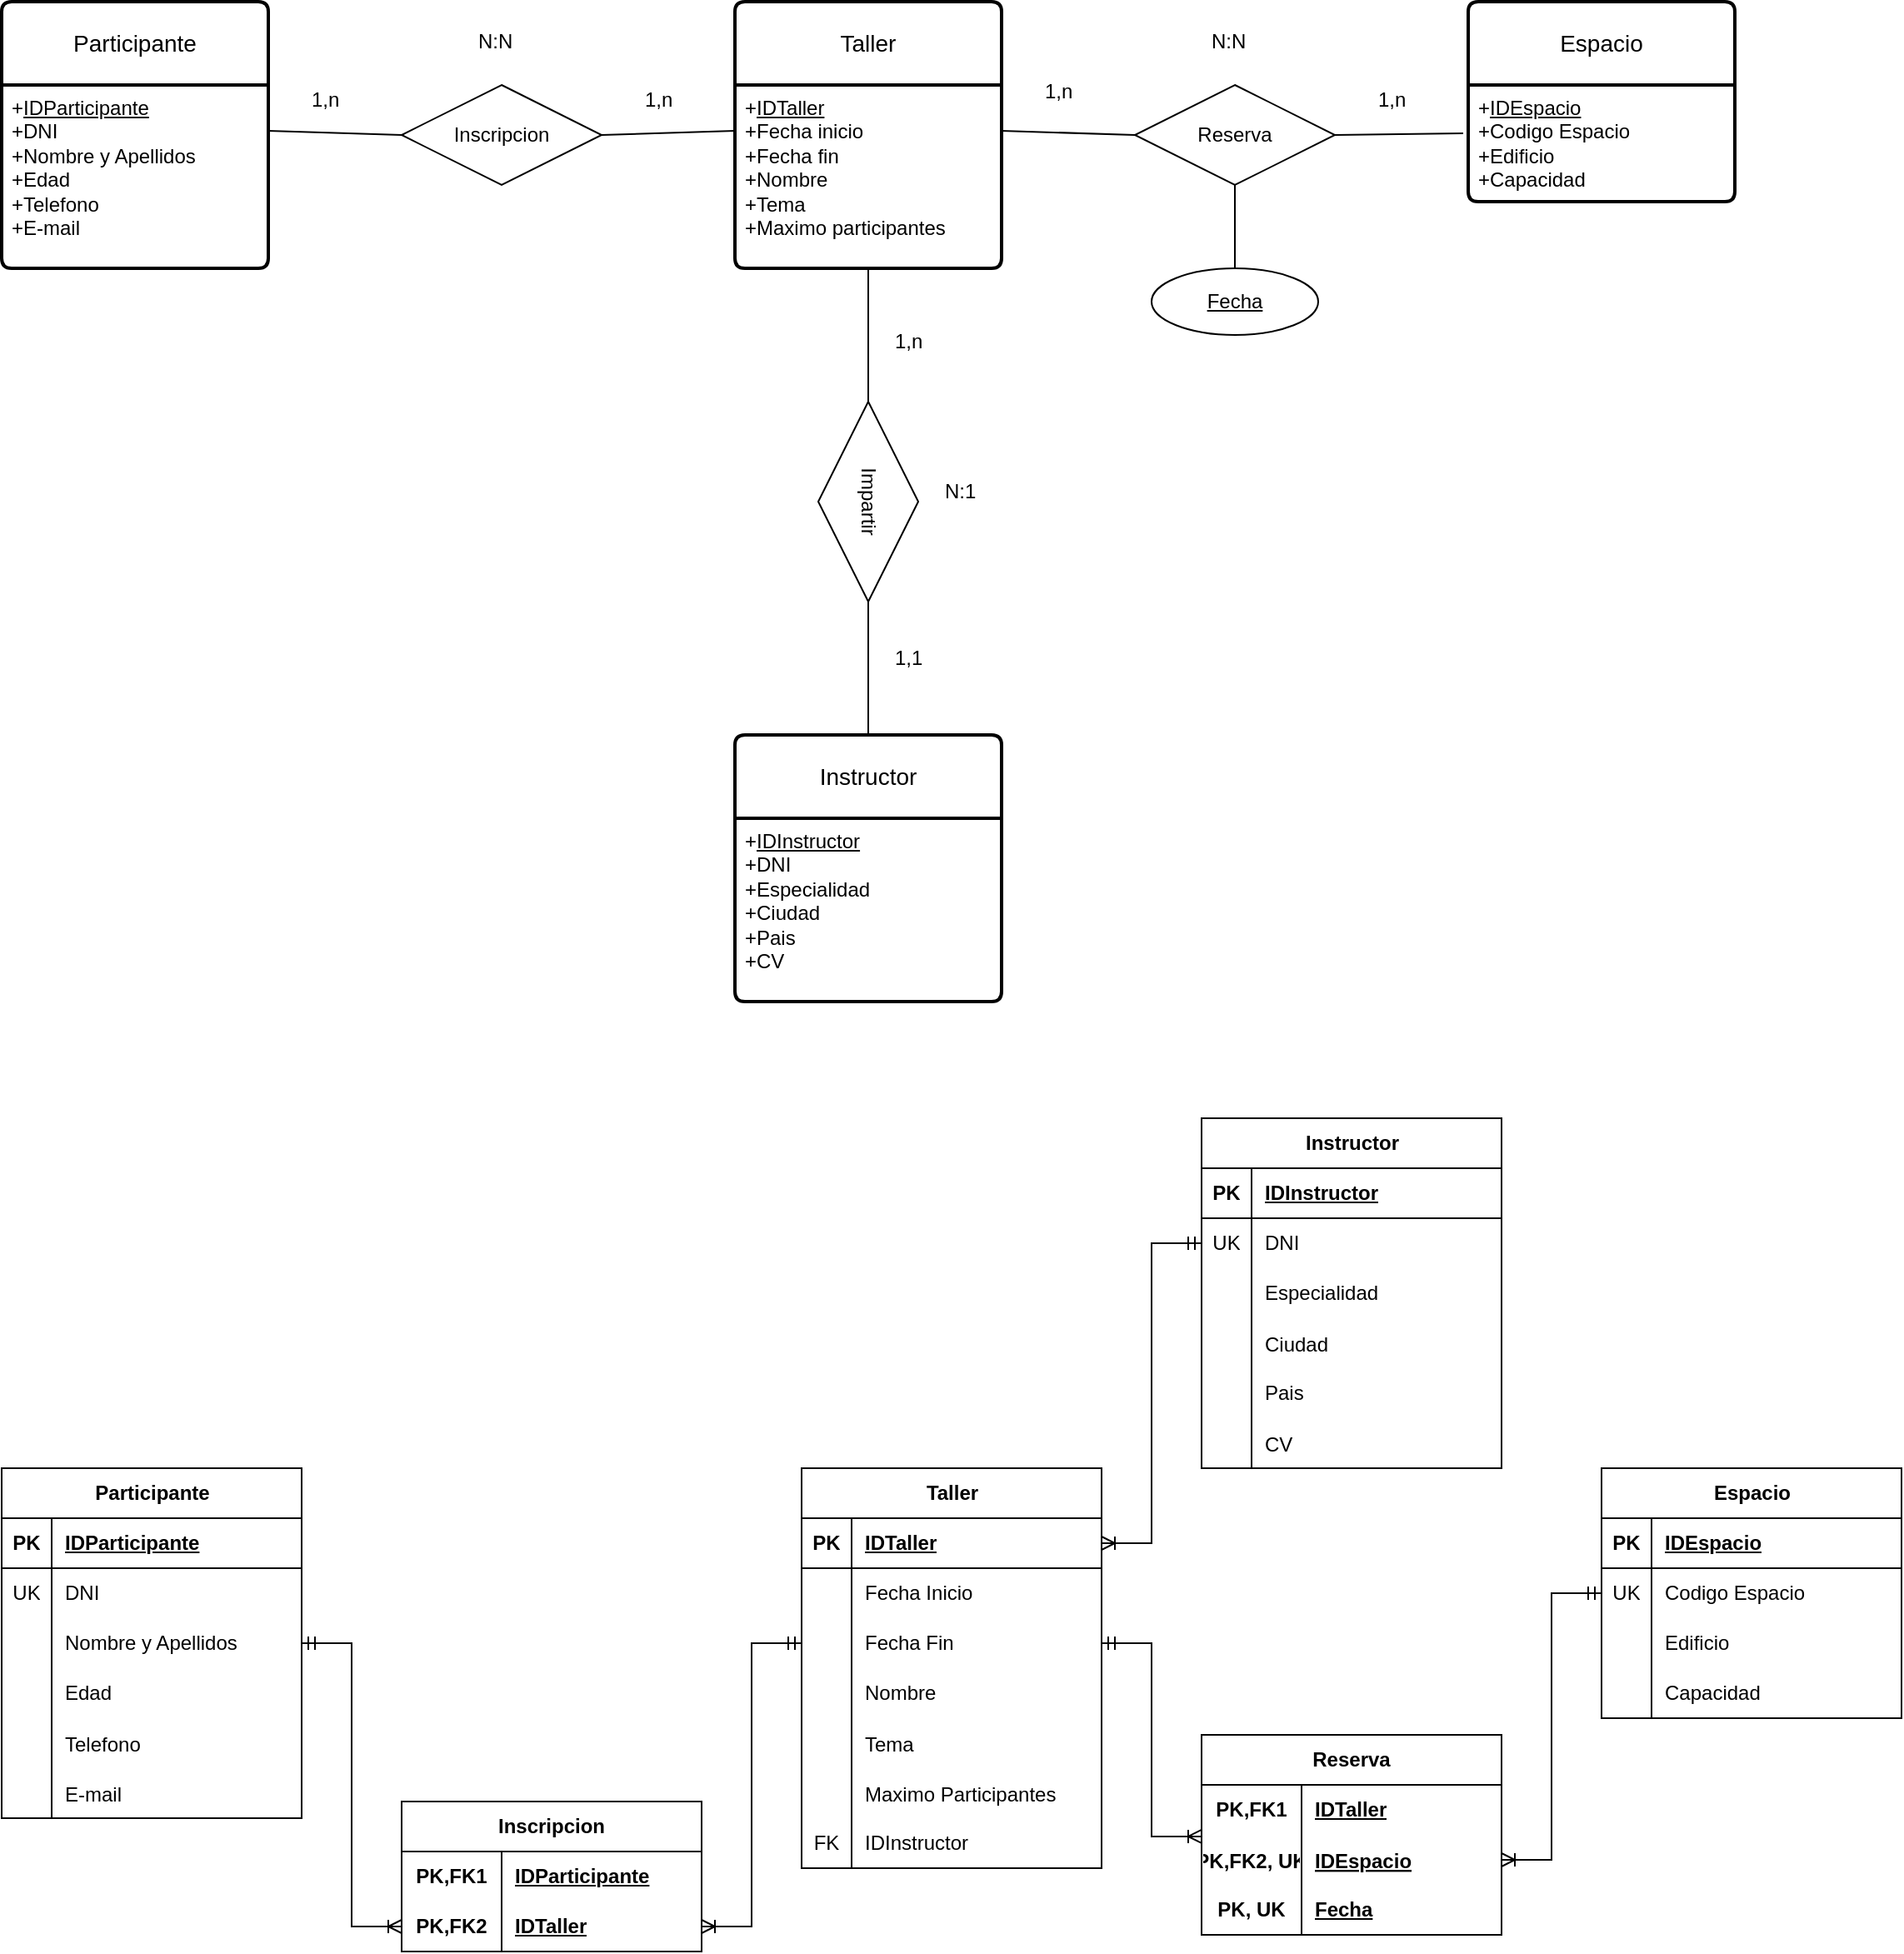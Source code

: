 <mxfile version="24.2.2" type="google">
  <diagram id="R2lEEEUBdFMjLlhIrx00" name="Page-1">
    <mxGraphModel grid="1" page="1" gridSize="10" guides="1" tooltips="1" connect="1" arrows="1" fold="1" pageScale="1" pageWidth="850" pageHeight="1100" math="0" shadow="0" extFonts="Permanent Marker^https://fonts.googleapis.com/css?family=Permanent+Marker">
      <root>
        <mxCell id="0" />
        <mxCell id="1" parent="0" />
        <mxCell id="FMctYw6-UBwuy5Pz4P5R-1" value="Taller" style="swimlane;childLayout=stackLayout;horizontal=1;startSize=50;horizontalStack=0;rounded=1;fontSize=14;fontStyle=0;strokeWidth=2;resizeParent=0;resizeLast=1;shadow=0;dashed=0;align=center;arcSize=4;whiteSpace=wrap;html=1;" vertex="1" parent="1">
          <mxGeometry x="480" y="40" width="160" height="160" as="geometry" />
        </mxCell>
        <mxCell id="FMctYw6-UBwuy5Pz4P5R-2" value="&lt;div&gt;+&lt;u&gt;IDTaller&lt;/u&gt;&lt;/div&gt;+Fecha inicio&lt;br&gt;+Fecha fin&lt;br&gt;+Nombre&lt;div&gt;+Tema&lt;/div&gt;&lt;div&gt;+Maximo participantes&lt;/div&gt;" style="align=left;strokeColor=none;fillColor=none;spacingLeft=4;fontSize=12;verticalAlign=top;resizable=0;rotatable=0;part=1;html=1;" vertex="1" parent="FMctYw6-UBwuy5Pz4P5R-1">
          <mxGeometry y="50" width="160" height="110" as="geometry" />
        </mxCell>
        <mxCell id="FMctYw6-UBwuy5Pz4P5R-3" value="Participante" style="swimlane;childLayout=stackLayout;horizontal=1;startSize=50;horizontalStack=0;rounded=1;fontSize=14;fontStyle=0;strokeWidth=2;resizeParent=0;resizeLast=1;shadow=0;dashed=0;align=center;arcSize=4;whiteSpace=wrap;html=1;" vertex="1" parent="1">
          <mxGeometry x="40" y="40" width="160" height="160" as="geometry" />
        </mxCell>
        <mxCell id="FMctYw6-UBwuy5Pz4P5R-4" value="+&lt;u&gt;IDParticipante&lt;/u&gt;&lt;br&gt;+DNI&lt;br&gt;+Nombre y Apellidos&lt;div&gt;+Edad&lt;/div&gt;&lt;div&gt;+Telefono&lt;/div&gt;&lt;div&gt;+E-mail&lt;/div&gt;" style="align=left;strokeColor=none;fillColor=none;spacingLeft=4;fontSize=12;verticalAlign=top;resizable=0;rotatable=0;part=1;html=1;" vertex="1" parent="FMctYw6-UBwuy5Pz4P5R-3">
          <mxGeometry y="50" width="160" height="110" as="geometry" />
        </mxCell>
        <mxCell id="FMctYw6-UBwuy5Pz4P5R-6" value="Instructor" style="swimlane;childLayout=stackLayout;horizontal=1;startSize=50;horizontalStack=0;rounded=1;fontSize=14;fontStyle=0;strokeWidth=2;resizeParent=0;resizeLast=1;shadow=0;dashed=0;align=center;arcSize=4;whiteSpace=wrap;html=1;" vertex="1" parent="1">
          <mxGeometry x="480" y="480" width="160" height="160" as="geometry" />
        </mxCell>
        <mxCell id="FMctYw6-UBwuy5Pz4P5R-7" value="+&lt;u&gt;IDInstructor&lt;/u&gt;&lt;br&gt;+DNI&lt;br&gt;+Especialidad&lt;div&gt;+Ciudad&lt;/div&gt;&lt;div&gt;+Pais&lt;/div&gt;&lt;div&gt;+CV&lt;/div&gt;" style="align=left;strokeColor=none;fillColor=none;spacingLeft=4;fontSize=12;verticalAlign=top;resizable=0;rotatable=0;part=1;html=1;" vertex="1" parent="FMctYw6-UBwuy5Pz4P5R-6">
          <mxGeometry y="50" width="160" height="110" as="geometry" />
        </mxCell>
        <mxCell id="zanB7MpajnfHmpKxGt8B-1" value="Espacio" style="swimlane;childLayout=stackLayout;horizontal=1;startSize=50;horizontalStack=0;rounded=1;fontSize=14;fontStyle=0;strokeWidth=2;resizeParent=0;resizeLast=1;shadow=0;dashed=0;align=center;arcSize=4;whiteSpace=wrap;html=1;" vertex="1" parent="1">
          <mxGeometry x="920" y="40" width="160" height="120" as="geometry" />
        </mxCell>
        <mxCell id="zanB7MpajnfHmpKxGt8B-2" value="+&lt;u&gt;IDEspacio&lt;/u&gt;&lt;br&gt;+Codigo Espacio&lt;br&gt;+Edificio&lt;div&gt;+Capacidad&lt;/div&gt;" style="align=left;strokeColor=none;fillColor=none;spacingLeft=4;fontSize=12;verticalAlign=top;resizable=0;rotatable=0;part=1;html=1;" vertex="1" parent="zanB7MpajnfHmpKxGt8B-1">
          <mxGeometry y="50" width="160" height="70" as="geometry" />
        </mxCell>
        <mxCell id="zanB7MpajnfHmpKxGt8B-3" value="Inscripcion" style="shape=rhombus;perimeter=rhombusPerimeter;whiteSpace=wrap;html=1;align=center;" vertex="1" parent="1">
          <mxGeometry x="280" y="90" width="120" height="60" as="geometry" />
        </mxCell>
        <mxCell id="zanB7MpajnfHmpKxGt8B-4" value="" style="endArrow=none;html=1;rounded=0;entryX=0;entryY=0.5;entryDx=0;entryDy=0;exitX=1;exitY=0.25;exitDx=0;exitDy=0;" edge="1" parent="1" source="FMctYw6-UBwuy5Pz4P5R-4" target="zanB7MpajnfHmpKxGt8B-3">
          <mxGeometry relative="1" as="geometry">
            <mxPoint x="220" y="120" as="sourcePoint" />
            <mxPoint x="260" y="120" as="targetPoint" />
          </mxGeometry>
        </mxCell>
        <mxCell id="zanB7MpajnfHmpKxGt8B-5" value="" style="endArrow=none;html=1;rounded=0;entryX=0;entryY=0.25;entryDx=0;entryDy=0;" edge="1" parent="1" target="FMctYw6-UBwuy5Pz4P5R-2">
          <mxGeometry relative="1" as="geometry">
            <mxPoint x="400" y="120" as="sourcePoint" />
            <mxPoint x="560" y="120" as="targetPoint" />
          </mxGeometry>
        </mxCell>
        <mxCell id="zanB7MpajnfHmpKxGt8B-6" value="1,n" style="text;strokeColor=none;fillColor=none;spacingLeft=4;spacingRight=4;overflow=hidden;rotatable=0;points=[[0,0.5],[1,0.5]];portConstraint=eastwest;fontSize=12;whiteSpace=wrap;html=1;" vertex="1" parent="1">
          <mxGeometry x="220" y="85" width="40" height="30" as="geometry" />
        </mxCell>
        <mxCell id="zanB7MpajnfHmpKxGt8B-7" value="1,n" style="text;strokeColor=none;fillColor=none;spacingLeft=4;spacingRight=4;overflow=hidden;rotatable=0;points=[[0,0.5],[1,0.5]];portConstraint=eastwest;fontSize=12;whiteSpace=wrap;html=1;" vertex="1" parent="1">
          <mxGeometry x="420" y="85" width="40" height="30" as="geometry" />
        </mxCell>
        <mxCell id="zanB7MpajnfHmpKxGt8B-8" value="N:N" style="text;strokeColor=none;fillColor=none;spacingLeft=4;spacingRight=4;overflow=hidden;rotatable=0;points=[[0,0.5],[1,0.5]];portConstraint=eastwest;fontSize=12;whiteSpace=wrap;html=1;" vertex="1" parent="1">
          <mxGeometry x="320" y="50" width="40" height="30" as="geometry" />
        </mxCell>
        <mxCell id="zanB7MpajnfHmpKxGt8B-9" value="Reserva" style="shape=rhombus;perimeter=rhombusPerimeter;whiteSpace=wrap;html=1;align=center;" vertex="1" parent="1">
          <mxGeometry x="720" y="90" width="120" height="60" as="geometry" />
        </mxCell>
        <mxCell id="zanB7MpajnfHmpKxGt8B-10" value="" style="endArrow=none;html=1;rounded=0;entryX=0;entryY=0.5;entryDx=0;entryDy=0;exitX=1;exitY=0.25;exitDx=0;exitDy=0;" edge="1" parent="1" source="FMctYw6-UBwuy5Pz4P5R-2" target="zanB7MpajnfHmpKxGt8B-9">
          <mxGeometry relative="1" as="geometry">
            <mxPoint x="670" y="120" as="sourcePoint" />
            <mxPoint x="700" y="120" as="targetPoint" />
          </mxGeometry>
        </mxCell>
        <mxCell id="zanB7MpajnfHmpKxGt8B-11" value="" style="endArrow=none;html=1;rounded=0;exitX=1;exitY=0.5;exitDx=0;exitDy=0;entryX=-0.019;entryY=0.414;entryDx=0;entryDy=0;entryPerimeter=0;" edge="1" parent="1" source="zanB7MpajnfHmpKxGt8B-9" target="zanB7MpajnfHmpKxGt8B-2">
          <mxGeometry relative="1" as="geometry">
            <mxPoint x="860" y="130" as="sourcePoint" />
            <mxPoint x="910" y="120" as="targetPoint" />
          </mxGeometry>
        </mxCell>
        <mxCell id="zanB7MpajnfHmpKxGt8B-12" value="1,n" style="text;strokeColor=none;fillColor=none;spacingLeft=4;spacingRight=4;overflow=hidden;rotatable=0;points=[[0,0.5],[1,0.5]];portConstraint=eastwest;fontSize=12;whiteSpace=wrap;html=1;" vertex="1" parent="1">
          <mxGeometry x="660" y="80" width="40" height="30" as="geometry" />
        </mxCell>
        <mxCell id="zanB7MpajnfHmpKxGt8B-13" value="1,n" style="text;strokeColor=none;fillColor=none;spacingLeft=4;spacingRight=4;overflow=hidden;rotatable=0;points=[[0,0.5],[1,0.5]];portConstraint=eastwest;fontSize=12;whiteSpace=wrap;html=1;" vertex="1" parent="1">
          <mxGeometry x="860" y="85" width="40" height="30" as="geometry" />
        </mxCell>
        <mxCell id="zanB7MpajnfHmpKxGt8B-14" value="N:N" style="text;strokeColor=none;fillColor=none;spacingLeft=4;spacingRight=4;overflow=hidden;rotatable=0;points=[[0,0.5],[1,0.5]];portConstraint=eastwest;fontSize=12;whiteSpace=wrap;html=1;" vertex="1" parent="1">
          <mxGeometry x="760" y="50" width="40" height="30" as="geometry" />
        </mxCell>
        <mxCell id="zanB7MpajnfHmpKxGt8B-15" value="Impartir" style="shape=rhombus;perimeter=rhombusPerimeter;whiteSpace=wrap;html=1;align=center;rotation=90;" vertex="1" parent="1">
          <mxGeometry x="500" y="310" width="120" height="60" as="geometry" />
        </mxCell>
        <mxCell id="zanB7MpajnfHmpKxGt8B-16" value="" style="endArrow=none;html=1;rounded=0;entryX=0;entryY=0.5;entryDx=0;entryDy=0;exitX=0.5;exitY=1;exitDx=0;exitDy=0;" edge="1" parent="1" source="FMctYw6-UBwuy5Pz4P5R-2" target="zanB7MpajnfHmpKxGt8B-15">
          <mxGeometry relative="1" as="geometry">
            <mxPoint x="550" y="230" as="sourcePoint" />
            <mxPoint x="500" y="280" as="targetPoint" />
          </mxGeometry>
        </mxCell>
        <mxCell id="zanB7MpajnfHmpKxGt8B-17" value="" style="endArrow=none;html=1;rounded=0;exitX=1;exitY=0.5;exitDx=0;exitDy=0;entryX=0.5;entryY=0;entryDx=0;entryDy=0;" edge="1" parent="1" source="zanB7MpajnfHmpKxGt8B-15" target="FMctYw6-UBwuy5Pz4P5R-6">
          <mxGeometry relative="1" as="geometry">
            <mxPoint x="490" y="440" as="sourcePoint" />
            <mxPoint x="650" y="440" as="targetPoint" />
          </mxGeometry>
        </mxCell>
        <mxCell id="zanB7MpajnfHmpKxGt8B-18" value="1,n" style="text;strokeColor=none;fillColor=none;spacingLeft=4;spacingRight=4;overflow=hidden;rotatable=0;points=[[0,0.5],[1,0.5]];portConstraint=eastwest;fontSize=12;whiteSpace=wrap;html=1;" vertex="1" parent="1">
          <mxGeometry x="570" y="230" width="40" height="30" as="geometry" />
        </mxCell>
        <mxCell id="zanB7MpajnfHmpKxGt8B-19" value="1,1" style="text;strokeColor=none;fillColor=none;spacingLeft=4;spacingRight=4;overflow=hidden;rotatable=0;points=[[0,0.5],[1,0.5]];portConstraint=eastwest;fontSize=12;whiteSpace=wrap;html=1;" vertex="1" parent="1">
          <mxGeometry x="570" y="420" width="40" height="30" as="geometry" />
        </mxCell>
        <mxCell id="zanB7MpajnfHmpKxGt8B-20" value="N:1" style="text;strokeColor=none;fillColor=none;spacingLeft=4;spacingRight=4;overflow=hidden;rotatable=0;points=[[0,0.5],[1,0.5]];portConstraint=eastwest;fontSize=12;whiteSpace=wrap;html=1;" vertex="1" parent="1">
          <mxGeometry x="600" y="320" width="40" height="30" as="geometry" />
        </mxCell>
        <mxCell id="zanB7MpajnfHmpKxGt8B-21" value="Fecha" style="ellipse;whiteSpace=wrap;html=1;align=center;fontStyle=4;" vertex="1" parent="1">
          <mxGeometry x="730" y="200" width="100" height="40" as="geometry" />
        </mxCell>
        <mxCell id="zanB7MpajnfHmpKxGt8B-22" value="" style="endArrow=none;html=1;rounded=0;exitX=0.5;exitY=1;exitDx=0;exitDy=0;entryX=0.5;entryY=0;entryDx=0;entryDy=0;" edge="1" parent="1" source="zanB7MpajnfHmpKxGt8B-9" target="zanB7MpajnfHmpKxGt8B-21">
          <mxGeometry relative="1" as="geometry">
            <mxPoint x="740" y="260" as="sourcePoint" />
            <mxPoint x="900" y="260" as="targetPoint" />
          </mxGeometry>
        </mxCell>
        <mxCell id="zanB7MpajnfHmpKxGt8B-23" value="Instructor" style="shape=table;startSize=30;container=1;collapsible=1;childLayout=tableLayout;fixedRows=1;rowLines=0;fontStyle=1;align=center;resizeLast=1;html=1;" vertex="1" parent="1">
          <mxGeometry x="760" y="710" width="180" height="210" as="geometry" />
        </mxCell>
        <mxCell id="zanB7MpajnfHmpKxGt8B-24" value="" style="shape=tableRow;horizontal=0;startSize=0;swimlaneHead=0;swimlaneBody=0;fillColor=none;collapsible=0;dropTarget=0;points=[[0,0.5],[1,0.5]];portConstraint=eastwest;top=0;left=0;right=0;bottom=1;" vertex="1" parent="zanB7MpajnfHmpKxGt8B-23">
          <mxGeometry y="30" width="180" height="30" as="geometry" />
        </mxCell>
        <mxCell id="zanB7MpajnfHmpKxGt8B-25" value="PK" style="shape=partialRectangle;connectable=0;fillColor=none;top=0;left=0;bottom=0;right=0;fontStyle=1;overflow=hidden;whiteSpace=wrap;html=1;" vertex="1" parent="zanB7MpajnfHmpKxGt8B-24">
          <mxGeometry width="30" height="30" as="geometry">
            <mxRectangle width="30" height="30" as="alternateBounds" />
          </mxGeometry>
        </mxCell>
        <mxCell id="zanB7MpajnfHmpKxGt8B-26" value="IDInstructor" style="shape=partialRectangle;connectable=0;fillColor=none;top=0;left=0;bottom=0;right=0;align=left;spacingLeft=6;fontStyle=5;overflow=hidden;whiteSpace=wrap;html=1;" vertex="1" parent="zanB7MpajnfHmpKxGt8B-24">
          <mxGeometry x="30" width="150" height="30" as="geometry">
            <mxRectangle width="150" height="30" as="alternateBounds" />
          </mxGeometry>
        </mxCell>
        <mxCell id="zanB7MpajnfHmpKxGt8B-27" value="" style="shape=tableRow;horizontal=0;startSize=0;swimlaneHead=0;swimlaneBody=0;fillColor=none;collapsible=0;dropTarget=0;points=[[0,0.5],[1,0.5]];portConstraint=eastwest;top=0;left=0;right=0;bottom=0;" vertex="1" parent="zanB7MpajnfHmpKxGt8B-23">
          <mxGeometry y="60" width="180" height="30" as="geometry" />
        </mxCell>
        <mxCell id="zanB7MpajnfHmpKxGt8B-28" value="UK" style="shape=partialRectangle;connectable=0;fillColor=none;top=0;left=0;bottom=0;right=0;editable=1;overflow=hidden;whiteSpace=wrap;html=1;" vertex="1" parent="zanB7MpajnfHmpKxGt8B-27">
          <mxGeometry width="30" height="30" as="geometry">
            <mxRectangle width="30" height="30" as="alternateBounds" />
          </mxGeometry>
        </mxCell>
        <mxCell id="zanB7MpajnfHmpKxGt8B-29" value="DNI" style="shape=partialRectangle;connectable=0;fillColor=none;top=0;left=0;bottom=0;right=0;align=left;spacingLeft=6;overflow=hidden;whiteSpace=wrap;html=1;" vertex="1" parent="zanB7MpajnfHmpKxGt8B-27">
          <mxGeometry x="30" width="150" height="30" as="geometry">
            <mxRectangle width="150" height="30" as="alternateBounds" />
          </mxGeometry>
        </mxCell>
        <mxCell id="zanB7MpajnfHmpKxGt8B-30" value="" style="shape=tableRow;horizontal=0;startSize=0;swimlaneHead=0;swimlaneBody=0;fillColor=none;collapsible=0;dropTarget=0;points=[[0,0.5],[1,0.5]];portConstraint=eastwest;top=0;left=0;right=0;bottom=0;" vertex="1" parent="zanB7MpajnfHmpKxGt8B-23">
          <mxGeometry y="90" width="180" height="30" as="geometry" />
        </mxCell>
        <mxCell id="zanB7MpajnfHmpKxGt8B-31" value="" style="shape=partialRectangle;connectable=0;fillColor=none;top=0;left=0;bottom=0;right=0;editable=1;overflow=hidden;whiteSpace=wrap;html=1;" vertex="1" parent="zanB7MpajnfHmpKxGt8B-30">
          <mxGeometry width="30" height="30" as="geometry">
            <mxRectangle width="30" height="30" as="alternateBounds" />
          </mxGeometry>
        </mxCell>
        <mxCell id="zanB7MpajnfHmpKxGt8B-32" value="Especialidad" style="shape=partialRectangle;connectable=0;fillColor=none;top=0;left=0;bottom=0;right=0;align=left;spacingLeft=6;overflow=hidden;whiteSpace=wrap;html=1;" vertex="1" parent="zanB7MpajnfHmpKxGt8B-30">
          <mxGeometry x="30" width="150" height="30" as="geometry">
            <mxRectangle width="150" height="30" as="alternateBounds" />
          </mxGeometry>
        </mxCell>
        <mxCell id="zanB7MpajnfHmpKxGt8B-36" value="" style="shape=tableRow;horizontal=0;startSize=0;swimlaneHead=0;swimlaneBody=0;fillColor=none;collapsible=0;dropTarget=0;points=[[0,0.5],[1,0.5]];portConstraint=eastwest;top=0;left=0;right=0;bottom=0;" vertex="1" parent="zanB7MpajnfHmpKxGt8B-23">
          <mxGeometry y="120" width="180" height="30" as="geometry" />
        </mxCell>
        <mxCell id="zanB7MpajnfHmpKxGt8B-37" value="" style="shape=partialRectangle;connectable=0;fillColor=none;top=0;left=0;bottom=0;right=0;editable=1;overflow=hidden;" vertex="1" parent="zanB7MpajnfHmpKxGt8B-36">
          <mxGeometry width="30" height="30" as="geometry">
            <mxRectangle width="30" height="30" as="alternateBounds" />
          </mxGeometry>
        </mxCell>
        <mxCell id="zanB7MpajnfHmpKxGt8B-38" value="Ciudad" style="shape=partialRectangle;connectable=0;fillColor=none;top=0;left=0;bottom=0;right=0;align=left;spacingLeft=6;overflow=hidden;" vertex="1" parent="zanB7MpajnfHmpKxGt8B-36">
          <mxGeometry x="30" width="150" height="30" as="geometry">
            <mxRectangle width="150" height="30" as="alternateBounds" />
          </mxGeometry>
        </mxCell>
        <mxCell id="zanB7MpajnfHmpKxGt8B-33" value="" style="shape=tableRow;horizontal=0;startSize=0;swimlaneHead=0;swimlaneBody=0;fillColor=none;collapsible=0;dropTarget=0;points=[[0,0.5],[1,0.5]];portConstraint=eastwest;top=0;left=0;right=0;bottom=0;" vertex="1" parent="zanB7MpajnfHmpKxGt8B-23">
          <mxGeometry y="150" width="180" height="30" as="geometry" />
        </mxCell>
        <mxCell id="zanB7MpajnfHmpKxGt8B-34" value="" style="shape=partialRectangle;connectable=0;fillColor=none;top=0;left=0;bottom=0;right=0;editable=1;overflow=hidden;whiteSpace=wrap;html=1;" vertex="1" parent="zanB7MpajnfHmpKxGt8B-33">
          <mxGeometry width="30" height="30" as="geometry">
            <mxRectangle width="30" height="30" as="alternateBounds" />
          </mxGeometry>
        </mxCell>
        <mxCell id="zanB7MpajnfHmpKxGt8B-35" value="Pais" style="shape=partialRectangle;connectable=0;fillColor=none;top=0;left=0;bottom=0;right=0;align=left;spacingLeft=6;overflow=hidden;whiteSpace=wrap;html=1;" vertex="1" parent="zanB7MpajnfHmpKxGt8B-33">
          <mxGeometry x="30" width="150" height="30" as="geometry">
            <mxRectangle width="150" height="30" as="alternateBounds" />
          </mxGeometry>
        </mxCell>
        <mxCell id="zanB7MpajnfHmpKxGt8B-39" value="" style="shape=tableRow;horizontal=0;startSize=0;swimlaneHead=0;swimlaneBody=0;fillColor=none;collapsible=0;dropTarget=0;points=[[0,0.5],[1,0.5]];portConstraint=eastwest;top=0;left=0;right=0;bottom=0;" vertex="1" parent="zanB7MpajnfHmpKxGt8B-23">
          <mxGeometry y="180" width="180" height="30" as="geometry" />
        </mxCell>
        <mxCell id="zanB7MpajnfHmpKxGt8B-40" value="" style="shape=partialRectangle;connectable=0;fillColor=none;top=0;left=0;bottom=0;right=0;editable=1;overflow=hidden;" vertex="1" parent="zanB7MpajnfHmpKxGt8B-39">
          <mxGeometry width="30" height="30" as="geometry">
            <mxRectangle width="30" height="30" as="alternateBounds" />
          </mxGeometry>
        </mxCell>
        <mxCell id="zanB7MpajnfHmpKxGt8B-41" value="CV" style="shape=partialRectangle;connectable=0;fillColor=none;top=0;left=0;bottom=0;right=0;align=left;spacingLeft=6;overflow=hidden;" vertex="1" parent="zanB7MpajnfHmpKxGt8B-39">
          <mxGeometry x="30" width="150" height="30" as="geometry">
            <mxRectangle width="150" height="30" as="alternateBounds" />
          </mxGeometry>
        </mxCell>
        <mxCell id="zanB7MpajnfHmpKxGt8B-42" value="Participante" style="shape=table;startSize=30;container=1;collapsible=1;childLayout=tableLayout;fixedRows=1;rowLines=0;fontStyle=1;align=center;resizeLast=1;html=1;" vertex="1" parent="1">
          <mxGeometry x="40" y="920" width="180" height="210" as="geometry" />
        </mxCell>
        <mxCell id="zanB7MpajnfHmpKxGt8B-43" value="" style="shape=tableRow;horizontal=0;startSize=0;swimlaneHead=0;swimlaneBody=0;fillColor=none;collapsible=0;dropTarget=0;points=[[0,0.5],[1,0.5]];portConstraint=eastwest;top=0;left=0;right=0;bottom=1;" vertex="1" parent="zanB7MpajnfHmpKxGt8B-42">
          <mxGeometry y="30" width="180" height="30" as="geometry" />
        </mxCell>
        <mxCell id="zanB7MpajnfHmpKxGt8B-44" value="PK" style="shape=partialRectangle;connectable=0;fillColor=none;top=0;left=0;bottom=0;right=0;fontStyle=1;overflow=hidden;whiteSpace=wrap;html=1;" vertex="1" parent="zanB7MpajnfHmpKxGt8B-43">
          <mxGeometry width="30" height="30" as="geometry">
            <mxRectangle width="30" height="30" as="alternateBounds" />
          </mxGeometry>
        </mxCell>
        <mxCell id="zanB7MpajnfHmpKxGt8B-45" value="IDParticipante" style="shape=partialRectangle;connectable=0;fillColor=none;top=0;left=0;bottom=0;right=0;align=left;spacingLeft=6;fontStyle=5;overflow=hidden;whiteSpace=wrap;html=1;" vertex="1" parent="zanB7MpajnfHmpKxGt8B-43">
          <mxGeometry x="30" width="150" height="30" as="geometry">
            <mxRectangle width="150" height="30" as="alternateBounds" />
          </mxGeometry>
        </mxCell>
        <mxCell id="zanB7MpajnfHmpKxGt8B-46" value="" style="shape=tableRow;horizontal=0;startSize=0;swimlaneHead=0;swimlaneBody=0;fillColor=none;collapsible=0;dropTarget=0;points=[[0,0.5],[1,0.5]];portConstraint=eastwest;top=0;left=0;right=0;bottom=0;" vertex="1" parent="zanB7MpajnfHmpKxGt8B-42">
          <mxGeometry y="60" width="180" height="30" as="geometry" />
        </mxCell>
        <mxCell id="zanB7MpajnfHmpKxGt8B-47" value="UK" style="shape=partialRectangle;connectable=0;fillColor=none;top=0;left=0;bottom=0;right=0;editable=1;overflow=hidden;whiteSpace=wrap;html=1;" vertex="1" parent="zanB7MpajnfHmpKxGt8B-46">
          <mxGeometry width="30" height="30" as="geometry">
            <mxRectangle width="30" height="30" as="alternateBounds" />
          </mxGeometry>
        </mxCell>
        <mxCell id="zanB7MpajnfHmpKxGt8B-48" value="DNI" style="shape=partialRectangle;connectable=0;fillColor=none;top=0;left=0;bottom=0;right=0;align=left;spacingLeft=6;overflow=hidden;whiteSpace=wrap;html=1;" vertex="1" parent="zanB7MpajnfHmpKxGt8B-46">
          <mxGeometry x="30" width="150" height="30" as="geometry">
            <mxRectangle width="150" height="30" as="alternateBounds" />
          </mxGeometry>
        </mxCell>
        <mxCell id="zanB7MpajnfHmpKxGt8B-49" value="" style="shape=tableRow;horizontal=0;startSize=0;swimlaneHead=0;swimlaneBody=0;fillColor=none;collapsible=0;dropTarget=0;points=[[0,0.5],[1,0.5]];portConstraint=eastwest;top=0;left=0;right=0;bottom=0;" vertex="1" parent="zanB7MpajnfHmpKxGt8B-42">
          <mxGeometry y="90" width="180" height="30" as="geometry" />
        </mxCell>
        <mxCell id="zanB7MpajnfHmpKxGt8B-50" value="" style="shape=partialRectangle;connectable=0;fillColor=none;top=0;left=0;bottom=0;right=0;editable=1;overflow=hidden;whiteSpace=wrap;html=1;" vertex="1" parent="zanB7MpajnfHmpKxGt8B-49">
          <mxGeometry width="30" height="30" as="geometry">
            <mxRectangle width="30" height="30" as="alternateBounds" />
          </mxGeometry>
        </mxCell>
        <mxCell id="zanB7MpajnfHmpKxGt8B-51" value="Nombre y Apellidos" style="shape=partialRectangle;connectable=0;fillColor=none;top=0;left=0;bottom=0;right=0;align=left;spacingLeft=6;overflow=hidden;whiteSpace=wrap;html=1;" vertex="1" parent="zanB7MpajnfHmpKxGt8B-49">
          <mxGeometry x="30" width="150" height="30" as="geometry">
            <mxRectangle width="150" height="30" as="alternateBounds" />
          </mxGeometry>
        </mxCell>
        <mxCell id="zanB7MpajnfHmpKxGt8B-52" value="" style="shape=tableRow;horizontal=0;startSize=0;swimlaneHead=0;swimlaneBody=0;fillColor=none;collapsible=0;dropTarget=0;points=[[0,0.5],[1,0.5]];portConstraint=eastwest;top=0;left=0;right=0;bottom=0;" vertex="1" parent="zanB7MpajnfHmpKxGt8B-42">
          <mxGeometry y="120" width="180" height="30" as="geometry" />
        </mxCell>
        <mxCell id="zanB7MpajnfHmpKxGt8B-53" value="" style="shape=partialRectangle;connectable=0;fillColor=none;top=0;left=0;bottom=0;right=0;editable=1;overflow=hidden;whiteSpace=wrap;html=1;" vertex="1" parent="zanB7MpajnfHmpKxGt8B-52">
          <mxGeometry width="30" height="30" as="geometry">
            <mxRectangle width="30" height="30" as="alternateBounds" />
          </mxGeometry>
        </mxCell>
        <mxCell id="zanB7MpajnfHmpKxGt8B-54" value="Edad" style="shape=partialRectangle;connectable=0;fillColor=none;top=0;left=0;bottom=0;right=0;align=left;spacingLeft=6;overflow=hidden;whiteSpace=wrap;html=1;" vertex="1" parent="zanB7MpajnfHmpKxGt8B-52">
          <mxGeometry x="30" width="150" height="30" as="geometry">
            <mxRectangle width="150" height="30" as="alternateBounds" />
          </mxGeometry>
        </mxCell>
        <mxCell id="zanB7MpajnfHmpKxGt8B-55" value="" style="shape=tableRow;horizontal=0;startSize=0;swimlaneHead=0;swimlaneBody=0;fillColor=none;collapsible=0;dropTarget=0;points=[[0,0.5],[1,0.5]];portConstraint=eastwest;top=0;left=0;right=0;bottom=0;" vertex="1" parent="zanB7MpajnfHmpKxGt8B-42">
          <mxGeometry y="150" width="180" height="30" as="geometry" />
        </mxCell>
        <mxCell id="zanB7MpajnfHmpKxGt8B-56" value="" style="shape=partialRectangle;connectable=0;fillColor=none;top=0;left=0;bottom=0;right=0;editable=1;overflow=hidden;" vertex="1" parent="zanB7MpajnfHmpKxGt8B-55">
          <mxGeometry width="30" height="30" as="geometry">
            <mxRectangle width="30" height="30" as="alternateBounds" />
          </mxGeometry>
        </mxCell>
        <mxCell id="zanB7MpajnfHmpKxGt8B-57" value="Telefono" style="shape=partialRectangle;connectable=0;fillColor=none;top=0;left=0;bottom=0;right=0;align=left;spacingLeft=6;overflow=hidden;" vertex="1" parent="zanB7MpajnfHmpKxGt8B-55">
          <mxGeometry x="30" width="150" height="30" as="geometry">
            <mxRectangle width="150" height="30" as="alternateBounds" />
          </mxGeometry>
        </mxCell>
        <mxCell id="zanB7MpajnfHmpKxGt8B-58" value="" style="shape=tableRow;horizontal=0;startSize=0;swimlaneHead=0;swimlaneBody=0;fillColor=none;collapsible=0;dropTarget=0;points=[[0,0.5],[1,0.5]];portConstraint=eastwest;top=0;left=0;right=0;bottom=0;" vertex="1" parent="zanB7MpajnfHmpKxGt8B-42">
          <mxGeometry y="180" width="180" height="30" as="geometry" />
        </mxCell>
        <mxCell id="zanB7MpajnfHmpKxGt8B-59" value="" style="shape=partialRectangle;connectable=0;fillColor=none;top=0;left=0;bottom=0;right=0;editable=1;overflow=hidden;" vertex="1" parent="zanB7MpajnfHmpKxGt8B-58">
          <mxGeometry width="30" height="30" as="geometry">
            <mxRectangle width="30" height="30" as="alternateBounds" />
          </mxGeometry>
        </mxCell>
        <mxCell id="zanB7MpajnfHmpKxGt8B-60" value="E-mail" style="shape=partialRectangle;connectable=0;fillColor=none;top=0;left=0;bottom=0;right=0;align=left;spacingLeft=6;overflow=hidden;" vertex="1" parent="zanB7MpajnfHmpKxGt8B-58">
          <mxGeometry x="30" width="150" height="30" as="geometry">
            <mxRectangle width="150" height="30" as="alternateBounds" />
          </mxGeometry>
        </mxCell>
        <mxCell id="zanB7MpajnfHmpKxGt8B-61" value="Taller" style="shape=table;startSize=30;container=1;collapsible=1;childLayout=tableLayout;fixedRows=1;rowLines=0;fontStyle=1;align=center;resizeLast=1;html=1;" vertex="1" parent="1">
          <mxGeometry x="520" y="920" width="180" height="240" as="geometry" />
        </mxCell>
        <mxCell id="zanB7MpajnfHmpKxGt8B-62" value="" style="shape=tableRow;horizontal=0;startSize=0;swimlaneHead=0;swimlaneBody=0;fillColor=none;collapsible=0;dropTarget=0;points=[[0,0.5],[1,0.5]];portConstraint=eastwest;top=0;left=0;right=0;bottom=1;" vertex="1" parent="zanB7MpajnfHmpKxGt8B-61">
          <mxGeometry y="30" width="180" height="30" as="geometry" />
        </mxCell>
        <mxCell id="zanB7MpajnfHmpKxGt8B-63" value="PK" style="shape=partialRectangle;connectable=0;fillColor=none;top=0;left=0;bottom=0;right=0;fontStyle=1;overflow=hidden;whiteSpace=wrap;html=1;" vertex="1" parent="zanB7MpajnfHmpKxGt8B-62">
          <mxGeometry width="30" height="30" as="geometry">
            <mxRectangle width="30" height="30" as="alternateBounds" />
          </mxGeometry>
        </mxCell>
        <mxCell id="zanB7MpajnfHmpKxGt8B-64" value="IDTaller" style="shape=partialRectangle;connectable=0;fillColor=none;top=0;left=0;bottom=0;right=0;align=left;spacingLeft=6;fontStyle=5;overflow=hidden;whiteSpace=wrap;html=1;" vertex="1" parent="zanB7MpajnfHmpKxGt8B-62">
          <mxGeometry x="30" width="150" height="30" as="geometry">
            <mxRectangle width="150" height="30" as="alternateBounds" />
          </mxGeometry>
        </mxCell>
        <mxCell id="zanB7MpajnfHmpKxGt8B-65" value="" style="shape=tableRow;horizontal=0;startSize=0;swimlaneHead=0;swimlaneBody=0;fillColor=none;collapsible=0;dropTarget=0;points=[[0,0.5],[1,0.5]];portConstraint=eastwest;top=0;left=0;right=0;bottom=0;" vertex="1" parent="zanB7MpajnfHmpKxGt8B-61">
          <mxGeometry y="60" width="180" height="30" as="geometry" />
        </mxCell>
        <mxCell id="zanB7MpajnfHmpKxGt8B-66" value="" style="shape=partialRectangle;connectable=0;fillColor=none;top=0;left=0;bottom=0;right=0;editable=1;overflow=hidden;whiteSpace=wrap;html=1;" vertex="1" parent="zanB7MpajnfHmpKxGt8B-65">
          <mxGeometry width="30" height="30" as="geometry">
            <mxRectangle width="30" height="30" as="alternateBounds" />
          </mxGeometry>
        </mxCell>
        <mxCell id="zanB7MpajnfHmpKxGt8B-67" value="Fecha Inicio" style="shape=partialRectangle;connectable=0;fillColor=none;top=0;left=0;bottom=0;right=0;align=left;spacingLeft=6;overflow=hidden;whiteSpace=wrap;html=1;" vertex="1" parent="zanB7MpajnfHmpKxGt8B-65">
          <mxGeometry x="30" width="150" height="30" as="geometry">
            <mxRectangle width="150" height="30" as="alternateBounds" />
          </mxGeometry>
        </mxCell>
        <mxCell id="zanB7MpajnfHmpKxGt8B-68" value="" style="shape=tableRow;horizontal=0;startSize=0;swimlaneHead=0;swimlaneBody=0;fillColor=none;collapsible=0;dropTarget=0;points=[[0,0.5],[1,0.5]];portConstraint=eastwest;top=0;left=0;right=0;bottom=0;" vertex="1" parent="zanB7MpajnfHmpKxGt8B-61">
          <mxGeometry y="90" width="180" height="30" as="geometry" />
        </mxCell>
        <mxCell id="zanB7MpajnfHmpKxGt8B-69" value="" style="shape=partialRectangle;connectable=0;fillColor=none;top=0;left=0;bottom=0;right=0;editable=1;overflow=hidden;whiteSpace=wrap;html=1;" vertex="1" parent="zanB7MpajnfHmpKxGt8B-68">
          <mxGeometry width="30" height="30" as="geometry">
            <mxRectangle width="30" height="30" as="alternateBounds" />
          </mxGeometry>
        </mxCell>
        <mxCell id="zanB7MpajnfHmpKxGt8B-70" value="Fecha Fin" style="shape=partialRectangle;connectable=0;fillColor=none;top=0;left=0;bottom=0;right=0;align=left;spacingLeft=6;overflow=hidden;whiteSpace=wrap;html=1;" vertex="1" parent="zanB7MpajnfHmpKxGt8B-68">
          <mxGeometry x="30" width="150" height="30" as="geometry">
            <mxRectangle width="150" height="30" as="alternateBounds" />
          </mxGeometry>
        </mxCell>
        <mxCell id="zanB7MpajnfHmpKxGt8B-71" value="" style="shape=tableRow;horizontal=0;startSize=0;swimlaneHead=0;swimlaneBody=0;fillColor=none;collapsible=0;dropTarget=0;points=[[0,0.5],[1,0.5]];portConstraint=eastwest;top=0;left=0;right=0;bottom=0;" vertex="1" parent="zanB7MpajnfHmpKxGt8B-61">
          <mxGeometry y="120" width="180" height="30" as="geometry" />
        </mxCell>
        <mxCell id="zanB7MpajnfHmpKxGt8B-72" value="" style="shape=partialRectangle;connectable=0;fillColor=none;top=0;left=0;bottom=0;right=0;editable=1;overflow=hidden;whiteSpace=wrap;html=1;" vertex="1" parent="zanB7MpajnfHmpKxGt8B-71">
          <mxGeometry width="30" height="30" as="geometry">
            <mxRectangle width="30" height="30" as="alternateBounds" />
          </mxGeometry>
        </mxCell>
        <mxCell id="zanB7MpajnfHmpKxGt8B-73" value="Nombre" style="shape=partialRectangle;connectable=0;fillColor=none;top=0;left=0;bottom=0;right=0;align=left;spacingLeft=6;overflow=hidden;whiteSpace=wrap;html=1;" vertex="1" parent="zanB7MpajnfHmpKxGt8B-71">
          <mxGeometry x="30" width="150" height="30" as="geometry">
            <mxRectangle width="150" height="30" as="alternateBounds" />
          </mxGeometry>
        </mxCell>
        <mxCell id="zanB7MpajnfHmpKxGt8B-74" value="" style="shape=tableRow;horizontal=0;startSize=0;swimlaneHead=0;swimlaneBody=0;fillColor=none;collapsible=0;dropTarget=0;points=[[0,0.5],[1,0.5]];portConstraint=eastwest;top=0;left=0;right=0;bottom=0;" vertex="1" parent="zanB7MpajnfHmpKxGt8B-61">
          <mxGeometry y="150" width="180" height="30" as="geometry" />
        </mxCell>
        <mxCell id="zanB7MpajnfHmpKxGt8B-75" value="" style="shape=partialRectangle;connectable=0;fillColor=none;top=0;left=0;bottom=0;right=0;editable=1;overflow=hidden;" vertex="1" parent="zanB7MpajnfHmpKxGt8B-74">
          <mxGeometry width="30" height="30" as="geometry">
            <mxRectangle width="30" height="30" as="alternateBounds" />
          </mxGeometry>
        </mxCell>
        <mxCell id="zanB7MpajnfHmpKxGt8B-76" value="Tema" style="shape=partialRectangle;connectable=0;fillColor=none;top=0;left=0;bottom=0;right=0;align=left;spacingLeft=6;overflow=hidden;" vertex="1" parent="zanB7MpajnfHmpKxGt8B-74">
          <mxGeometry x="30" width="150" height="30" as="geometry">
            <mxRectangle width="150" height="30" as="alternateBounds" />
          </mxGeometry>
        </mxCell>
        <mxCell id="zanB7MpajnfHmpKxGt8B-77" value="" style="shape=tableRow;horizontal=0;startSize=0;swimlaneHead=0;swimlaneBody=0;fillColor=none;collapsible=0;dropTarget=0;points=[[0,0.5],[1,0.5]];portConstraint=eastwest;top=0;left=0;right=0;bottom=0;" vertex="1" parent="zanB7MpajnfHmpKxGt8B-61">
          <mxGeometry y="180" width="180" height="30" as="geometry" />
        </mxCell>
        <mxCell id="zanB7MpajnfHmpKxGt8B-78" value="" style="shape=partialRectangle;connectable=0;fillColor=none;top=0;left=0;bottom=0;right=0;editable=1;overflow=hidden;" vertex="1" parent="zanB7MpajnfHmpKxGt8B-77">
          <mxGeometry width="30" height="30" as="geometry">
            <mxRectangle width="30" height="30" as="alternateBounds" />
          </mxGeometry>
        </mxCell>
        <mxCell id="zanB7MpajnfHmpKxGt8B-79" value="Maximo Participantes" style="shape=partialRectangle;connectable=0;fillColor=none;top=0;left=0;bottom=0;right=0;align=left;spacingLeft=6;overflow=hidden;" vertex="1" parent="zanB7MpajnfHmpKxGt8B-77">
          <mxGeometry x="30" width="150" height="30" as="geometry">
            <mxRectangle width="150" height="30" as="alternateBounds" />
          </mxGeometry>
        </mxCell>
        <mxCell id="zanB7MpajnfHmpKxGt8B-142" value="" style="shape=tableRow;horizontal=0;startSize=0;swimlaneHead=0;swimlaneBody=0;fillColor=none;collapsible=0;dropTarget=0;points=[[0,0.5],[1,0.5]];portConstraint=eastwest;top=0;left=0;right=0;bottom=0;" vertex="1" parent="zanB7MpajnfHmpKxGt8B-61">
          <mxGeometry y="210" width="180" height="30" as="geometry" />
        </mxCell>
        <mxCell id="zanB7MpajnfHmpKxGt8B-143" value="FK" style="shape=partialRectangle;connectable=0;fillColor=none;top=0;left=0;bottom=0;right=0;fontStyle=0;overflow=hidden;whiteSpace=wrap;html=1;" vertex="1" parent="zanB7MpajnfHmpKxGt8B-142">
          <mxGeometry width="30" height="30" as="geometry">
            <mxRectangle width="30" height="30" as="alternateBounds" />
          </mxGeometry>
        </mxCell>
        <mxCell id="zanB7MpajnfHmpKxGt8B-144" value="IDInstructor" style="shape=partialRectangle;connectable=0;fillColor=none;top=0;left=0;bottom=0;right=0;align=left;spacingLeft=6;fontStyle=0;overflow=hidden;whiteSpace=wrap;html=1;" vertex="1" parent="zanB7MpajnfHmpKxGt8B-142">
          <mxGeometry x="30" width="150" height="30" as="geometry">
            <mxRectangle width="150" height="30" as="alternateBounds" />
          </mxGeometry>
        </mxCell>
        <mxCell id="zanB7MpajnfHmpKxGt8B-80" value="Espacio" style="shape=table;startSize=30;container=1;collapsible=1;childLayout=tableLayout;fixedRows=1;rowLines=0;fontStyle=1;align=center;resizeLast=1;html=1;" vertex="1" parent="1">
          <mxGeometry x="1000" y="920" width="180" height="150" as="geometry" />
        </mxCell>
        <mxCell id="zanB7MpajnfHmpKxGt8B-81" value="" style="shape=tableRow;horizontal=0;startSize=0;swimlaneHead=0;swimlaneBody=0;fillColor=none;collapsible=0;dropTarget=0;points=[[0,0.5],[1,0.5]];portConstraint=eastwest;top=0;left=0;right=0;bottom=1;" vertex="1" parent="zanB7MpajnfHmpKxGt8B-80">
          <mxGeometry y="30" width="180" height="30" as="geometry" />
        </mxCell>
        <mxCell id="zanB7MpajnfHmpKxGt8B-82" value="PK" style="shape=partialRectangle;connectable=0;fillColor=none;top=0;left=0;bottom=0;right=0;fontStyle=1;overflow=hidden;whiteSpace=wrap;html=1;" vertex="1" parent="zanB7MpajnfHmpKxGt8B-81">
          <mxGeometry width="30" height="30" as="geometry">
            <mxRectangle width="30" height="30" as="alternateBounds" />
          </mxGeometry>
        </mxCell>
        <mxCell id="zanB7MpajnfHmpKxGt8B-83" value="IDEspacio" style="shape=partialRectangle;connectable=0;fillColor=none;top=0;left=0;bottom=0;right=0;align=left;spacingLeft=6;fontStyle=5;overflow=hidden;whiteSpace=wrap;html=1;" vertex="1" parent="zanB7MpajnfHmpKxGt8B-81">
          <mxGeometry x="30" width="150" height="30" as="geometry">
            <mxRectangle width="150" height="30" as="alternateBounds" />
          </mxGeometry>
        </mxCell>
        <mxCell id="zanB7MpajnfHmpKxGt8B-84" value="" style="shape=tableRow;horizontal=0;startSize=0;swimlaneHead=0;swimlaneBody=0;fillColor=none;collapsible=0;dropTarget=0;points=[[0,0.5],[1,0.5]];portConstraint=eastwest;top=0;left=0;right=0;bottom=0;" vertex="1" parent="zanB7MpajnfHmpKxGt8B-80">
          <mxGeometry y="60" width="180" height="30" as="geometry" />
        </mxCell>
        <mxCell id="zanB7MpajnfHmpKxGt8B-85" value="UK" style="shape=partialRectangle;connectable=0;fillColor=none;top=0;left=0;bottom=0;right=0;editable=1;overflow=hidden;whiteSpace=wrap;html=1;" vertex="1" parent="zanB7MpajnfHmpKxGt8B-84">
          <mxGeometry width="30" height="30" as="geometry">
            <mxRectangle width="30" height="30" as="alternateBounds" />
          </mxGeometry>
        </mxCell>
        <mxCell id="zanB7MpajnfHmpKxGt8B-86" value="Codigo Espacio" style="shape=partialRectangle;connectable=0;fillColor=none;top=0;left=0;bottom=0;right=0;align=left;spacingLeft=6;overflow=hidden;whiteSpace=wrap;html=1;" vertex="1" parent="zanB7MpajnfHmpKxGt8B-84">
          <mxGeometry x="30" width="150" height="30" as="geometry">
            <mxRectangle width="150" height="30" as="alternateBounds" />
          </mxGeometry>
        </mxCell>
        <mxCell id="zanB7MpajnfHmpKxGt8B-87" value="" style="shape=tableRow;horizontal=0;startSize=0;swimlaneHead=0;swimlaneBody=0;fillColor=none;collapsible=0;dropTarget=0;points=[[0,0.5],[1,0.5]];portConstraint=eastwest;top=0;left=0;right=0;bottom=0;" vertex="1" parent="zanB7MpajnfHmpKxGt8B-80">
          <mxGeometry y="90" width="180" height="30" as="geometry" />
        </mxCell>
        <mxCell id="zanB7MpajnfHmpKxGt8B-88" value="" style="shape=partialRectangle;connectable=0;fillColor=none;top=0;left=0;bottom=0;right=0;editable=1;overflow=hidden;whiteSpace=wrap;html=1;" vertex="1" parent="zanB7MpajnfHmpKxGt8B-87">
          <mxGeometry width="30" height="30" as="geometry">
            <mxRectangle width="30" height="30" as="alternateBounds" />
          </mxGeometry>
        </mxCell>
        <mxCell id="zanB7MpajnfHmpKxGt8B-89" value="Edificio" style="shape=partialRectangle;connectable=0;fillColor=none;top=0;left=0;bottom=0;right=0;align=left;spacingLeft=6;overflow=hidden;whiteSpace=wrap;html=1;" vertex="1" parent="zanB7MpajnfHmpKxGt8B-87">
          <mxGeometry x="30" width="150" height="30" as="geometry">
            <mxRectangle width="150" height="30" as="alternateBounds" />
          </mxGeometry>
        </mxCell>
        <mxCell id="zanB7MpajnfHmpKxGt8B-90" value="" style="shape=tableRow;horizontal=0;startSize=0;swimlaneHead=0;swimlaneBody=0;fillColor=none;collapsible=0;dropTarget=0;points=[[0,0.5],[1,0.5]];portConstraint=eastwest;top=0;left=0;right=0;bottom=0;" vertex="1" parent="zanB7MpajnfHmpKxGt8B-80">
          <mxGeometry y="120" width="180" height="30" as="geometry" />
        </mxCell>
        <mxCell id="zanB7MpajnfHmpKxGt8B-91" value="" style="shape=partialRectangle;connectable=0;fillColor=none;top=0;left=0;bottom=0;right=0;editable=1;overflow=hidden;whiteSpace=wrap;html=1;" vertex="1" parent="zanB7MpajnfHmpKxGt8B-90">
          <mxGeometry width="30" height="30" as="geometry">
            <mxRectangle width="30" height="30" as="alternateBounds" />
          </mxGeometry>
        </mxCell>
        <mxCell id="zanB7MpajnfHmpKxGt8B-92" value="Capacidad" style="shape=partialRectangle;connectable=0;fillColor=none;top=0;left=0;bottom=0;right=0;align=left;spacingLeft=6;overflow=hidden;whiteSpace=wrap;html=1;" vertex="1" parent="zanB7MpajnfHmpKxGt8B-90">
          <mxGeometry x="30" width="150" height="30" as="geometry">
            <mxRectangle width="150" height="30" as="alternateBounds" />
          </mxGeometry>
        </mxCell>
        <mxCell id="zanB7MpajnfHmpKxGt8B-93" value="Inscripcion" style="shape=table;startSize=30;container=1;collapsible=1;childLayout=tableLayout;fixedRows=1;rowLines=0;fontStyle=1;align=center;resizeLast=1;html=1;whiteSpace=wrap;" vertex="1" parent="1">
          <mxGeometry x="280" y="1120" width="180" height="90" as="geometry" />
        </mxCell>
        <mxCell id="zanB7MpajnfHmpKxGt8B-94" value="" style="shape=tableRow;horizontal=0;startSize=0;swimlaneHead=0;swimlaneBody=0;fillColor=none;collapsible=0;dropTarget=0;points=[[0,0.5],[1,0.5]];portConstraint=eastwest;top=0;left=0;right=0;bottom=0;html=1;" vertex="1" parent="zanB7MpajnfHmpKxGt8B-93">
          <mxGeometry y="30" width="180" height="30" as="geometry" />
        </mxCell>
        <mxCell id="zanB7MpajnfHmpKxGt8B-95" value="PK,FK1" style="shape=partialRectangle;connectable=0;fillColor=none;top=0;left=0;bottom=0;right=0;fontStyle=1;overflow=hidden;html=1;whiteSpace=wrap;" vertex="1" parent="zanB7MpajnfHmpKxGt8B-94">
          <mxGeometry width="60" height="30" as="geometry">
            <mxRectangle width="60" height="30" as="alternateBounds" />
          </mxGeometry>
        </mxCell>
        <mxCell id="zanB7MpajnfHmpKxGt8B-96" value="IDParticipante" style="shape=partialRectangle;connectable=0;fillColor=none;top=0;left=0;bottom=0;right=0;align=left;spacingLeft=6;fontStyle=5;overflow=hidden;html=1;whiteSpace=wrap;" vertex="1" parent="zanB7MpajnfHmpKxGt8B-94">
          <mxGeometry x="60" width="120" height="30" as="geometry">
            <mxRectangle width="120" height="30" as="alternateBounds" />
          </mxGeometry>
        </mxCell>
        <mxCell id="zanB7MpajnfHmpKxGt8B-97" value="" style="shape=tableRow;horizontal=0;startSize=0;swimlaneHead=0;swimlaneBody=0;fillColor=none;collapsible=0;dropTarget=0;points=[[0,0.5],[1,0.5]];portConstraint=eastwest;top=0;left=0;right=0;bottom=1;html=1;" vertex="1" parent="zanB7MpajnfHmpKxGt8B-93">
          <mxGeometry y="60" width="180" height="30" as="geometry" />
        </mxCell>
        <mxCell id="zanB7MpajnfHmpKxGt8B-98" value="PK,FK2" style="shape=partialRectangle;connectable=0;fillColor=none;top=0;left=0;bottom=0;right=0;fontStyle=1;overflow=hidden;html=1;whiteSpace=wrap;" vertex="1" parent="zanB7MpajnfHmpKxGt8B-97">
          <mxGeometry width="60" height="30" as="geometry">
            <mxRectangle width="60" height="30" as="alternateBounds" />
          </mxGeometry>
        </mxCell>
        <mxCell id="zanB7MpajnfHmpKxGt8B-99" value="IDTaller" style="shape=partialRectangle;connectable=0;fillColor=none;top=0;left=0;bottom=0;right=0;align=left;spacingLeft=6;fontStyle=5;overflow=hidden;html=1;whiteSpace=wrap;" vertex="1" parent="zanB7MpajnfHmpKxGt8B-97">
          <mxGeometry x="60" width="120" height="30" as="geometry">
            <mxRectangle width="120" height="30" as="alternateBounds" />
          </mxGeometry>
        </mxCell>
        <mxCell id="zanB7MpajnfHmpKxGt8B-106" value="" style="edgeStyle=entityRelationEdgeStyle;fontSize=12;html=1;endArrow=ERoneToMany;startArrow=ERmandOne;rounded=0;exitX=1;exitY=0.5;exitDx=0;exitDy=0;entryX=0;entryY=0.5;entryDx=0;entryDy=0;" edge="1" parent="1" source="zanB7MpajnfHmpKxGt8B-49" target="zanB7MpajnfHmpKxGt8B-97">
          <mxGeometry width="100" height="100" relative="1" as="geometry">
            <mxPoint x="200" y="1290" as="sourcePoint" />
            <mxPoint x="300" y="1190" as="targetPoint" />
          </mxGeometry>
        </mxCell>
        <mxCell id="zanB7MpajnfHmpKxGt8B-110" value="" style="edgeStyle=entityRelationEdgeStyle;fontSize=12;html=1;endArrow=ERoneToMany;startArrow=ERmandOne;rounded=0;entryX=1;entryY=0.5;entryDx=0;entryDy=0;exitX=0;exitY=0.5;exitDx=0;exitDy=0;" edge="1" parent="1" source="zanB7MpajnfHmpKxGt8B-68" target="zanB7MpajnfHmpKxGt8B-97">
          <mxGeometry width="100" height="100" relative="1" as="geometry">
            <mxPoint x="480" y="1260" as="sourcePoint" />
            <mxPoint x="580" y="1160" as="targetPoint" />
          </mxGeometry>
        </mxCell>
        <mxCell id="zanB7MpajnfHmpKxGt8B-111" value="Reserva" style="shape=table;startSize=30;container=1;collapsible=1;childLayout=tableLayout;fixedRows=1;rowLines=0;fontStyle=1;align=center;resizeLast=1;html=1;whiteSpace=wrap;" vertex="1" parent="1">
          <mxGeometry x="760" y="1080" width="180" height="120" as="geometry" />
        </mxCell>
        <mxCell id="zanB7MpajnfHmpKxGt8B-112" value="" style="shape=tableRow;horizontal=0;startSize=0;swimlaneHead=0;swimlaneBody=0;fillColor=none;collapsible=0;dropTarget=0;points=[[0,0.5],[1,0.5]];portConstraint=eastwest;top=0;left=0;right=0;bottom=0;html=1;" vertex="1" parent="zanB7MpajnfHmpKxGt8B-111">
          <mxGeometry y="30" width="180" height="30" as="geometry" />
        </mxCell>
        <mxCell id="zanB7MpajnfHmpKxGt8B-113" value="PK,FK1" style="shape=partialRectangle;connectable=0;fillColor=none;top=0;left=0;bottom=0;right=0;fontStyle=1;overflow=hidden;html=1;whiteSpace=wrap;" vertex="1" parent="zanB7MpajnfHmpKxGt8B-112">
          <mxGeometry width="60" height="30" as="geometry">
            <mxRectangle width="60" height="30" as="alternateBounds" />
          </mxGeometry>
        </mxCell>
        <mxCell id="zanB7MpajnfHmpKxGt8B-114" value="IDTaller" style="shape=partialRectangle;connectable=0;fillColor=none;top=0;left=0;bottom=0;right=0;align=left;spacingLeft=6;fontStyle=5;overflow=hidden;html=1;whiteSpace=wrap;" vertex="1" parent="zanB7MpajnfHmpKxGt8B-112">
          <mxGeometry x="60" width="120" height="30" as="geometry">
            <mxRectangle width="120" height="30" as="alternateBounds" />
          </mxGeometry>
        </mxCell>
        <mxCell id="zanB7MpajnfHmpKxGt8B-136" value="" style="shape=tableRow;horizontal=0;startSize=0;swimlaneHead=0;swimlaneBody=0;fillColor=none;collapsible=0;dropTarget=0;points=[[0,0.5],[1,0.5]];portConstraint=eastwest;top=0;left=0;right=0;bottom=0;" vertex="1" parent="zanB7MpajnfHmpKxGt8B-111">
          <mxGeometry y="60" width="180" height="30" as="geometry" />
        </mxCell>
        <mxCell id="zanB7MpajnfHmpKxGt8B-137" value="PK,FK2, UK" style="shape=partialRectangle;connectable=0;fillColor=none;top=0;left=0;bottom=0;right=0;editable=1;overflow=hidden;fontStyle=1" vertex="1" parent="zanB7MpajnfHmpKxGt8B-136">
          <mxGeometry width="60" height="30" as="geometry">
            <mxRectangle width="60" height="30" as="alternateBounds" />
          </mxGeometry>
        </mxCell>
        <mxCell id="zanB7MpajnfHmpKxGt8B-138" value="IDEspacio" style="shape=partialRectangle;connectable=0;fillColor=none;top=0;left=0;bottom=0;right=0;align=left;spacingLeft=6;overflow=hidden;fontStyle=5" vertex="1" parent="zanB7MpajnfHmpKxGt8B-136">
          <mxGeometry x="60" width="120" height="30" as="geometry">
            <mxRectangle width="120" height="30" as="alternateBounds" />
          </mxGeometry>
        </mxCell>
        <mxCell id="zanB7MpajnfHmpKxGt8B-115" value="" style="shape=tableRow;horizontal=0;startSize=0;swimlaneHead=0;swimlaneBody=0;fillColor=none;collapsible=0;dropTarget=0;points=[[0,0.5],[1,0.5]];portConstraint=eastwest;top=0;left=0;right=0;bottom=1;html=1;" vertex="1" parent="zanB7MpajnfHmpKxGt8B-111">
          <mxGeometry y="90" width="180" height="30" as="geometry" />
        </mxCell>
        <mxCell id="zanB7MpajnfHmpKxGt8B-116" value="PK, UK" style="shape=partialRectangle;connectable=0;fillColor=none;top=0;left=0;bottom=0;right=0;fontStyle=1;overflow=hidden;html=1;whiteSpace=wrap;" vertex="1" parent="zanB7MpajnfHmpKxGt8B-115">
          <mxGeometry width="60" height="30" as="geometry">
            <mxRectangle width="60" height="30" as="alternateBounds" />
          </mxGeometry>
        </mxCell>
        <mxCell id="zanB7MpajnfHmpKxGt8B-117" value="Fecha" style="shape=partialRectangle;connectable=0;fillColor=none;top=0;left=0;bottom=0;right=0;align=left;spacingLeft=6;fontStyle=5;overflow=hidden;html=1;whiteSpace=wrap;" vertex="1" parent="zanB7MpajnfHmpKxGt8B-115">
          <mxGeometry x="60" width="120" height="30" as="geometry">
            <mxRectangle width="120" height="30" as="alternateBounds" />
          </mxGeometry>
        </mxCell>
        <mxCell id="zanB7MpajnfHmpKxGt8B-139" value="" style="edgeStyle=entityRelationEdgeStyle;fontSize=12;html=1;endArrow=ERoneToMany;startArrow=ERmandOne;rounded=0;exitX=1;exitY=0.5;exitDx=0;exitDy=0;entryX=0;entryY=0.033;entryDx=0;entryDy=0;entryPerimeter=0;" edge="1" parent="1" source="zanB7MpajnfHmpKxGt8B-68" target="zanB7MpajnfHmpKxGt8B-136">
          <mxGeometry width="100" height="100" relative="1" as="geometry">
            <mxPoint x="650" y="1250" as="sourcePoint" />
            <mxPoint x="750" y="1147" as="targetPoint" />
          </mxGeometry>
        </mxCell>
        <mxCell id="zanB7MpajnfHmpKxGt8B-140" value="" style="edgeStyle=entityRelationEdgeStyle;fontSize=12;html=1;endArrow=ERoneToMany;startArrow=ERmandOne;rounded=0;entryX=1;entryY=0.5;entryDx=0;entryDy=0;exitX=0;exitY=0.5;exitDx=0;exitDy=0;" edge="1" parent="1" source="zanB7MpajnfHmpKxGt8B-84" target="zanB7MpajnfHmpKxGt8B-136">
          <mxGeometry width="100" height="100" relative="1" as="geometry">
            <mxPoint x="960" y="1270" as="sourcePoint" />
            <mxPoint x="1060" y="1170" as="targetPoint" />
          </mxGeometry>
        </mxCell>
        <mxCell id="zanB7MpajnfHmpKxGt8B-141" value="" style="edgeStyle=entityRelationEdgeStyle;fontSize=12;html=1;endArrow=ERoneToMany;startArrow=ERmandOne;rounded=0;entryX=1;entryY=0.5;entryDx=0;entryDy=0;exitX=0;exitY=0.5;exitDx=0;exitDy=0;" edge="1" parent="1" source="zanB7MpajnfHmpKxGt8B-27" target="zanB7MpajnfHmpKxGt8B-62">
          <mxGeometry width="100" height="100" relative="1" as="geometry">
            <mxPoint x="710" y="780" as="sourcePoint" />
            <mxPoint x="870" y="940" as="targetPoint" />
          </mxGeometry>
        </mxCell>
      </root>
    </mxGraphModel>
  </diagram>
</mxfile>
